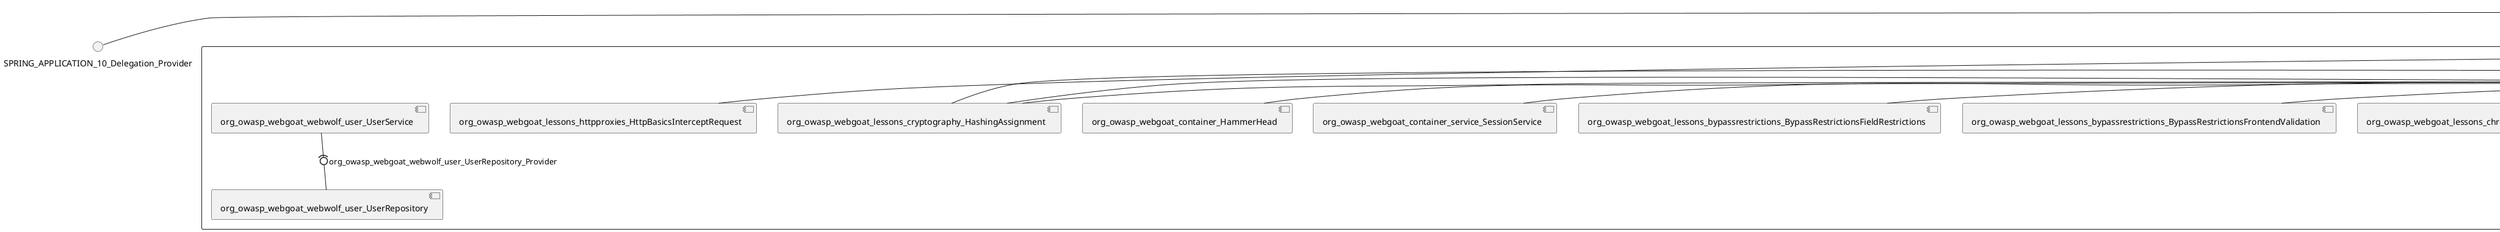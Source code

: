 @startuml
skinparam fixCircleLabelOverlapping true
skinparam componentStyle uml2
() SPRING_APPLICATION_10_Delegation_Provider
() SPRING_APPLICATION_11_Delegation_Provider
() SPRING_APPLICATION_2_Delegation_Provider
() SPRING_APPLICATION_3_Delegation_Provider
() SPRING_APPLICATION_4_Delegation_Provider
() SPRING_APPLICATION_5_Delegation_Provider
() SPRING_APPLICATION_6_Delegation_Provider
() SPRING_APPLICATION_7_Delegation_Provider
() SPRING_APPLICATION_8_Delegation_Provider
() SPRING_APPLICATION_9_Delegation_Provider
() SPRING_APPLICATION_BypassRestrictions_FieldRestrictions_POST_Delegation_Provider
() SPRING_APPLICATION_BypassRestrictions_frontendValidation_POST_Delegation_Provider
() SPRING_APPLICATION_ChromeDevTools_dummy_POST_Delegation_Provider
() SPRING_APPLICATION_ChromeDevTools_network_POST_Delegation_Provider
() SPRING_APPLICATION_CrossSiteScriptingStored_stored_xss_POST_Delegation_Provider
() SPRING_APPLICATION_CrossSiteScriptingStored_stored_xss_follow_up_POST_Delegation_Provider
() SPRING_APPLICATION_CrossSiteScripting_attack1_POST_Delegation_Provider
() SPRING_APPLICATION_CrossSiteScripting_attack3_POST_Delegation_Provider
() SPRING_APPLICATION_CrossSiteScripting_attack4_POST_Delegation_Provider
() SPRING_APPLICATION_CrossSiteScripting_attack5a_GET_Delegation_Provider
() SPRING_APPLICATION_CrossSiteScripting_attack6a_POST_Delegation_Provider
() SPRING_APPLICATION_CrossSiteScripting_dom_follow_up_POST_Delegation_Provider
() SPRING_APPLICATION_CrossSiteScripting_phone_home_xss_POST_Delegation_Provider
() SPRING_APPLICATION_CrossSiteScripting_quiz_GET_POST_Delegation_Provider
() SPRING_APPLICATION_Delegation_Provider
() SPRING_APPLICATION_GET_10_Delegation_Provider
() SPRING_APPLICATION_GET_11_Delegation_Provider
() SPRING_APPLICATION_GET_12_Delegation_Provider
() SPRING_APPLICATION_GET_13_Delegation_Provider
() SPRING_APPLICATION_GET_14_Delegation_Provider
() SPRING_APPLICATION_GET_2_Delegation_Provider
() SPRING_APPLICATION_GET_3_Delegation_Provider
() SPRING_APPLICATION_GET_4_Delegation_Provider
() SPRING_APPLICATION_GET_5_Delegation_Provider
() SPRING_APPLICATION_GET_6_Delegation_Provider
() SPRING_APPLICATION_GET_7_Delegation_Provider
() SPRING_APPLICATION_GET_8_Delegation_Provider
() SPRING_APPLICATION_GET_9_Delegation_Provider
() SPRING_APPLICATION_GET_Delegation_Provider
() SPRING_APPLICATION_HtmlTampering_task_POST_Delegation_Provider
() SPRING_APPLICATION_HttpBasics_attack1_POST_Delegation_Provider
() SPRING_APPLICATION_HttpBasics_attack2_POST_Delegation_Provider
() SPRING_APPLICATION_IDOR_diff_attributes_POST_Delegation_Provider
() SPRING_APPLICATION_IDOR_login_POST_Delegation_Provider
() SPRING_APPLICATION_IDOR_profile_alt_path_POST_Delegation_Provider
() SPRING_APPLICATION_InsecureDeserialization_task_POST_Delegation_Provider
() SPRING_APPLICATION_InsecureLogin_Delegation_Provider
() SPRING_APPLICATION_JWT_decode_POST_Delegation_Provider
() SPRING_APPLICATION_JWT_jku_Delegation_Provider
() SPRING_APPLICATION_JWT_kid_Delegation_Provider
() SPRING_APPLICATION_JWT_quiz_GET_POST_Delegation_Provider
() SPRING_APPLICATION_JWT_refresh_Delegation_Provider
() SPRING_APPLICATION_JWT_secret_POST_Delegation_Provider
() SPRING_APPLICATION_JWT_votings_Delegation_Provider
() SPRING_APPLICATION_LogSpoofing_log_bleeding_POST_Delegation_Provider
() SPRING_APPLICATION_LogSpoofing_log_spoofing_POST_Delegation_Provider
() SPRING_APPLICATION_POST_10_Delegation_Provider
() SPRING_APPLICATION_POST_11_Delegation_Provider
() SPRING_APPLICATION_POST_12_Delegation_Provider
() SPRING_APPLICATION_POST_13_Delegation_Provider
() SPRING_APPLICATION_POST_14_Delegation_Provider
() SPRING_APPLICATION_POST_15_Delegation_Provider
() SPRING_APPLICATION_POST_16_Delegation_Provider
() SPRING_APPLICATION_POST_17_Delegation_Provider
() SPRING_APPLICATION_POST_18_Delegation_Provider
() SPRING_APPLICATION_POST_2_Delegation_Provider
() SPRING_APPLICATION_POST_3_Delegation_Provider
() SPRING_APPLICATION_POST_4_Delegation_Provider
() SPRING_APPLICATION_POST_5_Delegation_Provider
() SPRING_APPLICATION_POST_6_Delegation_Provider
() SPRING_APPLICATION_POST_7_Delegation_Provider
() SPRING_APPLICATION_POST_8_Delegation_Provider
() SPRING_APPLICATION_POST_9_Delegation_Provider
() SPRING_APPLICATION_POST_Delegation_Provider
() SPRING_APPLICATION_PUT_Delegation_Provider
() SPRING_APPLICATION_PasswordReset_ForgotPassword_create_password_reset_link_POST_Delegation_Provider
() SPRING_APPLICATION_PasswordReset_SecurityQuestions_POST_Delegation_Provider
() SPRING_APPLICATION_PasswordReset_reset_Delegation_Provider
() SPRING_APPLICATION_PasswordReset_simple_mail_reset_POST_Delegation_Provider
() SPRING_APPLICATION_PathTraversal_profile_picture_GET_Delegation_Provider
() SPRING_APPLICATION_PathTraversal_profile_picture_fix_GET_Delegation_Provider
() SPRING_APPLICATION_PathTraversal_profile_upload_POST_Delegation_Provider
() SPRING_APPLICATION_PathTraversal_profile_upload_fix_POST_Delegation_Provider
() SPRING_APPLICATION_PathTraversal_profile_upload_remove_user_input_POST_Delegation_Provider
() SPRING_APPLICATION_PathTraversal_random_POST_Delegation_Provider
() SPRING_APPLICATION_PathTraversal_random_picture_GET_Delegation_Provider
() SPRING_APPLICATION_PathTraversal_zip_slip_Delegation_Provider
() SPRING_APPLICATION_SSRF_task1_POST_Delegation_Provider
() SPRING_APPLICATION_SSRF_task2_POST_Delegation_Provider
() SPRING_APPLICATION_SecurePasswords_assignment_POST_Delegation_Provider
() SPRING_APPLICATION_SqlInjectionAdvanced_attack6a_POST_Delegation_Provider
() SPRING_APPLICATION_SqlInjectionAdvanced_attack6b_POST_Delegation_Provider
() SPRING_APPLICATION_SqlInjectionAdvanced_challenge_Login_POST_Delegation_Provider
() SPRING_APPLICATION_SqlInjectionAdvanced_challenge_PUT_Delegation_Provider
() SPRING_APPLICATION_SqlInjectionAdvanced_quiz_GET_POST_Delegation_Provider
() SPRING_APPLICATION_SqlInjectionMitigations_attack10a_POST_Delegation_Provider
() SPRING_APPLICATION_SqlInjectionMitigations_attack10b_POST_Delegation_Provider
() SPRING_APPLICATION_SqlInjectionMitigations_attack12a_POST_Delegation_Provider
() SPRING_APPLICATION_SqlInjectionMitigations_servers_GET_Delegation_Provider
() SPRING_APPLICATION_SqlInjection_assignment5a_POST_Delegation_Provider
() SPRING_APPLICATION_SqlInjection_assignment5b_POST_Delegation_Provider
() SPRING_APPLICATION_SqlInjection_attack10_POST_Delegation_Provider
() SPRING_APPLICATION_SqlInjection_attack2_POST_Delegation_Provider
() SPRING_APPLICATION_SqlInjection_attack3_POST_Delegation_Provider
() SPRING_APPLICATION_SqlInjection_attack4_POST_Delegation_Provider
() SPRING_APPLICATION_SqlInjection_attack5_POST_Delegation_Provider
() SPRING_APPLICATION_SqlInjection_attack8_POST_Delegation_Provider
() SPRING_APPLICATION_SqlInjection_attack9_POST_Delegation_Provider
() SPRING_APPLICATION_SqlOnlyInputValidationOnKeywords_attack_POST_Delegation_Provider
() SPRING_APPLICATION_SqlOnlyInputValidation_attack_POST_Delegation_Provider
() SPRING_APPLICATION_VulnerableComponents_attack1_POST_Delegation_Provider
() SPRING_APPLICATION_WebWolf_GET_Delegation_Provider
() SPRING_APPLICATION_WebWolf_landing_Delegation_Provider
() SPRING_APPLICATION_WebWolf_mail_Delegation_Provider
() SPRING_APPLICATION_challenge_1_POST_Delegation_Provider
() SPRING_APPLICATION_challenge_5_POST_Delegation_Provider
() SPRING_APPLICATION_challenge_7_Delegation_Provider
() SPRING_APPLICATION_challenge_8_Delegation_Provider
() SPRING_APPLICATION_challenge_logo_Delegation_Provider
() SPRING_APPLICATION_cia_quiz_GET_POST_Delegation_Provider
() SPRING_APPLICATION_clientSideFiltering_attack1_POST_Delegation_Provider
() SPRING_APPLICATION_clientSideFiltering_challenge_store_coupons_GET_Delegation_Provider
() SPRING_APPLICATION_clientSideFiltering_getItForFree_POST_Delegation_Provider
() SPRING_APPLICATION_clientSideFiltering_salaries_GET_Delegation_Provider
() SPRING_APPLICATION_crypto_encoding_basic_auth_POST_Delegation_Provider
() SPRING_APPLICATION_crypto_encoding_xor_POST_Delegation_Provider
() SPRING_APPLICATION_crypto_hashing_POST_Delegation_Provider
() SPRING_APPLICATION_crypto_secure_defaults_POST_Delegation_Provider
() SPRING_APPLICATION_crypto_signing_verify_POST_Delegation_Provider
() SPRING_APPLICATION_csrf_feedback_message_POST_Delegation_Provider
() SPRING_APPLICATION_csrf_review_POST_Delegation_Provider
() SPRING_APPLICATION_files_GET_Delegation_Provider
() SPRING_APPLICATION_fileupload_POST_Delegation_Provider
() SPRING_APPLICATION_jwt_Delegation_Provider
() SPRING_APPLICATION_landing_Delegation_Provider
() SPRING_APPLICATION_lesson_template_Delegation_Provider
() SPRING_APPLICATION_login_oauth_mvc_GET_Delegation_Provider
() SPRING_APPLICATION_mail_DELETE_GET_POST_Delegation_Provider
() SPRING_APPLICATION_register_mvc_POST_Delegation_Provider
() SPRING_APPLICATION_registration_GET_Delegation_Provider
() SPRING_APPLICATION_requests_GET_Delegation_Provider
() SPRING_APPLICATION_scoreboard_data_GET_Delegation_Provider
() SPRING_APPLICATION_server_directory_GET_Delegation_Provider
() SPRING_APPLICATION_service_debug_labels_mvc_Delegation_Provider
() SPRING_APPLICATION_service_lessonoverview_mvc_GET_Delegation_Provider
() SPRING_APPLICATION_xxe_comments_GET_Delegation_Provider
rectangle System {
[org_owasp_webgoat_container_HammerHead] [[webgoat-webgoat.repository#_N5zRct3oEe-A8L7ofHrXCA]]
[org_owasp_webgoat_container_WebWolfRedirect] [[webgoat-webgoat.repository#_N5zRct3oEe-A8L7ofHrXCA]]
[org_owasp_webgoat_container_controller_StartLesson] [[webgoat-webgoat.repository#_N5zRct3oEe-A8L7ofHrXCA]]
[org_owasp_webgoat_container_controller_Welcome] [[webgoat-webgoat.repository#_N5zRct3oEe-A8L7ofHrXCA]]
[org_owasp_webgoat_container_i18n_PluginMessages_Provider] [[webgoat-webgoat.repository#_N5zRct3oEe-A8L7ofHrXCA]]
[org_owasp_webgoat_container_report_ReportCardController] [[webgoat-webgoat.repository#_N5zRct3oEe-A8L7ofHrXCA]]
[org_owasp_webgoat_container_service_EnvironmentService] [[webgoat-webgoat.repository#_N5zRct3oEe-A8L7ofHrXCA]]
[org_owasp_webgoat_container_service_HintService] [[webgoat-webgoat.repository#_N5zRct3oEe-A8L7ofHrXCA]]
[org_owasp_webgoat_container_service_LabelDebugService] [[webgoat-webgoat.repository#_N5zRct3oEe-A8L7ofHrXCA]]
[org_owasp_webgoat_container_service_LabelService] [[webgoat-webgoat.repository#_N5zRct3oEe-A8L7ofHrXCA]]
[org_owasp_webgoat_container_service_LessonInfoService] [[webgoat-webgoat.repository#_N5zRct3oEe-A8L7ofHrXCA]]
[org_owasp_webgoat_container_service_LessonMenuService] [[webgoat-webgoat.repository#_N5zRct3oEe-A8L7ofHrXCA]]
[org_owasp_webgoat_container_service_LessonProgressService] [[webgoat-webgoat.repository#_N5zRct3oEe-A8L7ofHrXCA]]
[org_owasp_webgoat_container_service_RestartLessonService] [[webgoat-webgoat.repository#_N5zRct3oEe-A8L7ofHrXCA]]
[org_owasp_webgoat_container_service_SessionService] [[webgoat-webgoat.repository#_N5zRct3oEe-A8L7ofHrXCA]]
[org_owasp_webgoat_container_session_LessonSession_Provider] [[webgoat-webgoat.repository#_N5zRct3oEe-A8L7ofHrXCA]]
[org_owasp_webgoat_container_users_RegistrationController] [[webgoat-webgoat.repository#_N5zRct3oEe-A8L7ofHrXCA]]
[org_owasp_webgoat_container_users_Scoreboard] [[webgoat-webgoat.repository#_N5zRct3oEe-A8L7ofHrXCA]]
[org_owasp_webgoat_container_users_UserProgressRepository] [[webgoat-webgoat.repository#_N5zRct3oEe-A8L7ofHrXCA]]
[org_owasp_webgoat_container_users_UserRepository] [[webgoat-webgoat.repository#_N5zRct3oEe-A8L7ofHrXCA]]
[org_owasp_webgoat_container_users_UserService] [[webgoat-webgoat.repository#_N5zRct3oEe-A8L7ofHrXCA]]
[org_owasp_webgoat_lessons_authbypass_VerifyAccount] [[webgoat-webgoat.repository#_N5zRct3oEe-A8L7ofHrXCA]]
[org_owasp_webgoat_lessons_bypassrestrictions_BypassRestrictionsFieldRestrictions] [[webgoat-webgoat.repository#_N5zRct3oEe-A8L7ofHrXCA]]
[org_owasp_webgoat_lessons_bypassrestrictions_BypassRestrictionsFrontendValidation] [[webgoat-webgoat.repository#_N5zRct3oEe-A8L7ofHrXCA]]
[org_owasp_webgoat_lessons_challenges_FlagController] [[webgoat-webgoat.repository#_N5zRct3oEe-A8L7ofHrXCA]]
[org_owasp_webgoat_lessons_challenges_challenge1_Assignment1] [[webgoat-webgoat.repository#_N5zRct3oEe-A8L7ofHrXCA]]
[org_owasp_webgoat_lessons_challenges_challenge1_ImageServlet] [[webgoat-webgoat.repository#_N5zRct3oEe-A8L7ofHrXCA]]
[org_owasp_webgoat_lessons_challenges_challenge5_Assignment5] [[webgoat-webgoat.repository#_N5zRct3oEe-A8L7ofHrXCA]]
[org_owasp_webgoat_lessons_challenges_challenge7_Assignment7] [[webgoat-webgoat.repository#_N5zRct3oEe-A8L7ofHrXCA]]
[org_owasp_webgoat_lessons_challenges_challenge8_Assignment8] [[webgoat-webgoat.repository#_N5zRct3oEe-A8L7ofHrXCA]]
[org_owasp_webgoat_lessons_chromedevtools_NetworkDummy] [[webgoat-webgoat.repository#_N5zRct3oEe-A8L7ofHrXCA]]
[org_owasp_webgoat_lessons_chromedevtools_NetworkLesson] [[webgoat-webgoat.repository#_N5zRct3oEe-A8L7ofHrXCA]]
[org_owasp_webgoat_lessons_cia_CIAQuiz] [[webgoat-webgoat.repository#_N5zRct3oEe-A8L7ofHrXCA]]
[org_owasp_webgoat_lessons_clientsidefiltering_ClientSideFilteringAssignment] [[webgoat-webgoat.repository#_N5zRct3oEe-A8L7ofHrXCA]]
[org_owasp_webgoat_lessons_clientsidefiltering_ClientSideFilteringFreeAssignment] [[webgoat-webgoat.repository#_N5zRct3oEe-A8L7ofHrXCA]]
[org_owasp_webgoat_lessons_clientsidefiltering_Salaries] [[webgoat-webgoat.repository#_N5zRct3oEe-A8L7ofHrXCA]]
[org_owasp_webgoat_lessons_clientsidefiltering_ShopEndpoint] [[webgoat-webgoat.repository#_N5zRct3oEe-A8L7ofHrXCA]]
[org_owasp_webgoat_lessons_cryptography_EncodingAssignment] [[webgoat-webgoat.repository#_N5zRct3oEe-A8L7ofHrXCA]]
[org_owasp_webgoat_lessons_cryptography_HashingAssignment] [[webgoat-webgoat.repository#_N5zRct3oEe-A8L7ofHrXCA]]
[org_owasp_webgoat_lessons_cryptography_SecureDefaultsAssignment] [[webgoat-webgoat.repository#_N5zRct3oEe-A8L7ofHrXCA]]
[org_owasp_webgoat_lessons_cryptography_SigningAssignment] [[webgoat-webgoat.repository#_N5zRct3oEe-A8L7ofHrXCA]]
[org_owasp_webgoat_lessons_cryptography_XOREncodingAssignment] [[webgoat-webgoat.repository#_N5zRct3oEe-A8L7ofHrXCA]]
[org_owasp_webgoat_lessons_csrf_CSRFConfirmFlag1] [[webgoat-webgoat.repository#_N5zRct3oEe-A8L7ofHrXCA]]
[org_owasp_webgoat_lessons_csrf_CSRFFeedback] [[webgoat-webgoat.repository#_N5zRct3oEe-A8L7ofHrXCA]]
[org_owasp_webgoat_lessons_csrf_CSRFGetFlag] [[webgoat-webgoat.repository#_N5zRct3oEe-A8L7ofHrXCA]]
[org_owasp_webgoat_lessons_csrf_CSRFLogin] [[webgoat-webgoat.repository#_N5zRct3oEe-A8L7ofHrXCA]]
[org_owasp_webgoat_lessons_csrf_ForgedReviews] [[webgoat-webgoat.repository#_N5zRct3oEe-A8L7ofHrXCA]]
[org_owasp_webgoat_lessons_deserialization_InsecureDeserializationTask] [[webgoat-webgoat.repository#_N5zRct3oEe-A8L7ofHrXCA]]
[org_owasp_webgoat_lessons_hijacksession_HijackSessionAssignment] [[webgoat-webgoat.repository#_N5zRct3oEe-A8L7ofHrXCA]]
[org_owasp_webgoat_lessons_htmltampering_HtmlTamperingTask] [[webgoat-webgoat.repository#_N5zRct3oEe-A8L7ofHrXCA]]
[org_owasp_webgoat_lessons_httpbasics_HttpBasicsLesson] [[webgoat-webgoat.repository#_N5zRct3oEe-A8L7ofHrXCA]]
[org_owasp_webgoat_lessons_httpbasics_HttpBasicsQuiz] [[webgoat-webgoat.repository#_N5zRct3oEe-A8L7ofHrXCA]]
[org_owasp_webgoat_lessons_httpproxies_HttpBasicsInterceptRequest] [[webgoat-webgoat.repository#_N5zRct3oEe-A8L7ofHrXCA]]
[org_owasp_webgoat_lessons_idor_IDORDiffAttributes] [[webgoat-webgoat.repository#_N5zRct3oEe-A8L7ofHrXCA]]
[org_owasp_webgoat_lessons_idor_IDOREditOtherProfile] [[webgoat-webgoat.repository#_N5zRct3oEe-A8L7ofHrXCA]]
[org_owasp_webgoat_lessons_idor_IDORLogin] [[webgoat-webgoat.repository#_N5zRct3oEe-A8L7ofHrXCA]]
[org_owasp_webgoat_lessons_idor_IDORViewOtherProfile] [[webgoat-webgoat.repository#_N5zRct3oEe-A8L7ofHrXCA]]
[org_owasp_webgoat_lessons_idor_IDORViewOwnProfile] [[webgoat-webgoat.repository#_N5zRct3oEe-A8L7ofHrXCA]]
[org_owasp_webgoat_lessons_idor_IDORViewOwnProfileAltUrl] [[webgoat-webgoat.repository#_N5zRct3oEe-A8L7ofHrXCA]]
[org_owasp_webgoat_lessons_insecurelogin_InsecureLoginTask] [[webgoat-webgoat.repository#_N5zRct3oEe-A8L7ofHrXCA]]
[org_owasp_webgoat_lessons_jwt_JWTDecodeEndpoint] [[webgoat-webgoat.repository#_N5zRct3oEe-A8L7ofHrXCA]]
[org_owasp_webgoat_lessons_jwt_JWTQuiz] [[webgoat-webgoat.repository#_N5zRct3oEe-A8L7ofHrXCA]]
[org_owasp_webgoat_lessons_jwt_JWTRefreshEndpoint] [[webgoat-webgoat.repository#_N5zRct3oEe-A8L7ofHrXCA]]
[org_owasp_webgoat_lessons_jwt_JWTSecretKeyEndpoint] [[webgoat-webgoat.repository#_N5zRct3oEe-A8L7ofHrXCA]]
[org_owasp_webgoat_lessons_jwt_JWTVotesEndpoint] [[webgoat-webgoat.repository#_N5zRct3oEe-A8L7ofHrXCA]]
[org_owasp_webgoat_lessons_jwt_claimmisuse_JWTHeaderJKUEndpoint] [[webgoat-webgoat.repository#_N5zRct3oEe-A8L7ofHrXCA]]
[org_owasp_webgoat_lessons_jwt_claimmisuse_JWTHeaderKIDEndpoint] [[webgoat-webgoat.repository#_N5zRct3oEe-A8L7ofHrXCA]]
[org_owasp_webgoat_lessons_lessontemplate_SampleAttack] [[webgoat-webgoat.repository#_N5zRct3oEe-A8L7ofHrXCA]]
[org_owasp_webgoat_lessons_logging_LogBleedingTask] [[webgoat-webgoat.repository#_N5zRct3oEe-A8L7ofHrXCA]]
[org_owasp_webgoat_lessons_logging_LogSpoofingTask] [[webgoat-webgoat.repository#_N5zRct3oEe-A8L7ofHrXCA]]
[org_owasp_webgoat_lessons_missingac_MissingFunctionACHiddenMenus] [[webgoat-webgoat.repository#_N5zRct3oEe-A8L7ofHrXCA]]
[org_owasp_webgoat_lessons_missingac_MissingFunctionACUsers] [[webgoat-webgoat.repository#_N5zRct3oEe-A8L7ofHrXCA]]
[org_owasp_webgoat_lessons_missingac_MissingFunctionACYourHash] [[webgoat-webgoat.repository#_N5zRct3oEe-A8L7ofHrXCA]]
[org_owasp_webgoat_lessons_missingac_MissingFunctionACYourHashAdmin] [[webgoat-webgoat.repository#_N5zRct3oEe-A8L7ofHrXCA]]
[org_owasp_webgoat_lessons_passwordreset_QuestionsAssignment] [[webgoat-webgoat.repository#_N5zRct3oEe-A8L7ofHrXCA]]
[org_owasp_webgoat_lessons_passwordreset_ResetLinkAssignment] [[webgoat-webgoat.repository#_N5zRct3oEe-A8L7ofHrXCA]]
[org_owasp_webgoat_lessons_passwordreset_ResetLinkAssignmentForgotPassword] [[webgoat-webgoat.repository#_N5zRct3oEe-A8L7ofHrXCA]]
[org_owasp_webgoat_lessons_passwordreset_SecurityQuestionAssignment] [[webgoat-webgoat.repository#_N5zRct3oEe-A8L7ofHrXCA]]
[org_owasp_webgoat_lessons_passwordreset_SimpleMailAssignment] [[webgoat-webgoat.repository#_N5zRct3oEe-A8L7ofHrXCA]]
[org_owasp_webgoat_lessons_pathtraversal_ProfileUpload] [[webgoat-webgoat.repository#_N5zRct3oEe-A8L7ofHrXCA]]
[org_owasp_webgoat_lessons_pathtraversal_ProfileUploadFix] [[webgoat-webgoat.repository#_N5zRct3oEe-A8L7ofHrXCA]]
[org_owasp_webgoat_lessons_pathtraversal_ProfileUploadRemoveUserInput] [[webgoat-webgoat.repository#_N5zRct3oEe-A8L7ofHrXCA]]
[org_owasp_webgoat_lessons_pathtraversal_ProfileUploadRetrieval] [[webgoat-webgoat.repository#_N5zRct3oEe-A8L7ofHrXCA]]
[org_owasp_webgoat_lessons_pathtraversal_ProfileZipSlip] [[webgoat-webgoat.repository#_N5zRct3oEe-A8L7ofHrXCA]]
[org_owasp_webgoat_lessons_securepasswords_SecurePasswordsAssignment] [[webgoat-webgoat.repository#_N5zRct3oEe-A8L7ofHrXCA]]
[org_owasp_webgoat_lessons_spoofcookie_SpoofCookieAssignment] [[webgoat-webgoat.repository#_N5zRct3oEe-A8L7ofHrXCA]]
[org_owasp_webgoat_lessons_sqlinjection_advanced_SqlInjectionChallenge] [[webgoat-webgoat.repository#_N5zRct3oEe-A8L7ofHrXCA]]
[org_owasp_webgoat_lessons_sqlinjection_advanced_SqlInjectionChallengeLogin] [[webgoat-webgoat.repository#_N5zRct3oEe-A8L7ofHrXCA]]
[org_owasp_webgoat_lessons_sqlinjection_advanced_SqlInjectionLesson6a] [[webgoat-webgoat.repository#_N5zRct3oEe-A8L7ofHrXCA]]
[org_owasp_webgoat_lessons_sqlinjection_advanced_SqlInjectionLesson6b] [[webgoat-webgoat.repository#_N5zRct3oEe-A8L7ofHrXCA]]
[org_owasp_webgoat_lessons_sqlinjection_advanced_SqlInjectionQuiz] [[webgoat-webgoat.repository#_N5zRct3oEe-A8L7ofHrXCA]]
[org_owasp_webgoat_lessons_sqlinjection_introduction_SqlInjectionLesson10] [[webgoat-webgoat.repository#_N5zRct3oEe-A8L7ofHrXCA]]
[org_owasp_webgoat_lessons_sqlinjection_introduction_SqlInjectionLesson2] [[webgoat-webgoat.repository#_N5zRct3oEe-A8L7ofHrXCA]]
[org_owasp_webgoat_lessons_sqlinjection_introduction_SqlInjectionLesson3] [[webgoat-webgoat.repository#_N5zRct3oEe-A8L7ofHrXCA]]
[org_owasp_webgoat_lessons_sqlinjection_introduction_SqlInjectionLesson4] [[webgoat-webgoat.repository#_N5zRct3oEe-A8L7ofHrXCA]]
[org_owasp_webgoat_lessons_sqlinjection_introduction_SqlInjectionLesson5] [[webgoat-webgoat.repository#_N5zRct3oEe-A8L7ofHrXCA]]
[org_owasp_webgoat_lessons_sqlinjection_introduction_SqlInjectionLesson5a] [[webgoat-webgoat.repository#_N5zRct3oEe-A8L7ofHrXCA]]
[org_owasp_webgoat_lessons_sqlinjection_introduction_SqlInjectionLesson5b] [[webgoat-webgoat.repository#_N5zRct3oEe-A8L7ofHrXCA]]
[org_owasp_webgoat_lessons_sqlinjection_introduction_SqlInjectionLesson8] [[webgoat-webgoat.repository#_N5zRct3oEe-A8L7ofHrXCA]]
[org_owasp_webgoat_lessons_sqlinjection_introduction_SqlInjectionLesson9] [[webgoat-webgoat.repository#_N5zRct3oEe-A8L7ofHrXCA]]
[org_owasp_webgoat_lessons_sqlinjection_mitigation_Servers] [[webgoat-webgoat.repository#_N5zRct3oEe-A8L7ofHrXCA]]
[org_owasp_webgoat_lessons_sqlinjection_mitigation_SqlInjectionLesson10a] [[webgoat-webgoat.repository#_N5zRct3oEe-A8L7ofHrXCA]]
[org_owasp_webgoat_lessons_sqlinjection_mitigation_SqlInjectionLesson10b] [[webgoat-webgoat.repository#_N5zRct3oEe-A8L7ofHrXCA]]
[org_owasp_webgoat_lessons_sqlinjection_mitigation_SqlInjectionLesson13] [[webgoat-webgoat.repository#_N5zRct3oEe-A8L7ofHrXCA]]
[org_owasp_webgoat_lessons_sqlinjection_mitigation_SqlOnlyInputValidation] [[webgoat-webgoat.repository#_N5zRct3oEe-A8L7ofHrXCA]]
[org_owasp_webgoat_lessons_sqlinjection_mitigation_SqlOnlyInputValidationOnKeywords] [[webgoat-webgoat.repository#_N5zRct3oEe-A8L7ofHrXCA]]
[org_owasp_webgoat_lessons_ssrf_SSRFTask1] [[webgoat-webgoat.repository#_N5zRct3oEe-A8L7ofHrXCA]]
[org_owasp_webgoat_lessons_ssrf_SSRFTask2] [[webgoat-webgoat.repository#_N5zRct3oEe-A8L7ofHrXCA]]
[org_owasp_webgoat_lessons_vulnerablecomponents_VulnerableComponentsLesson] [[webgoat-webgoat.repository#_N5zRct3oEe-A8L7ofHrXCA]]
[org_owasp_webgoat_lessons_webwolfintroduction_LandingAssignment] [[webgoat-webgoat.repository#_N5zRct3oEe-A8L7ofHrXCA]]
[org_owasp_webgoat_lessons_webwolfintroduction_MailAssignment] [[webgoat-webgoat.repository#_N5zRct3oEe-A8L7ofHrXCA]]
[org_owasp_webgoat_lessons_xss_CrossSiteScriptingLesson1] [[webgoat-webgoat.repository#_N5zRct3oEe-A8L7ofHrXCA]]
[org_owasp_webgoat_lessons_xss_CrossSiteScriptingLesson5a] [[webgoat-webgoat.repository#_N5zRct3oEe-A8L7ofHrXCA]]
[org_owasp_webgoat_lessons_xss_CrossSiteScriptingLesson6a] [[webgoat-webgoat.repository#_N5zRct3oEe-A8L7ofHrXCA]]
[org_owasp_webgoat_lessons_xss_CrossSiteScriptingQuiz] [[webgoat-webgoat.repository#_N5zRct3oEe-A8L7ofHrXCA]]
[org_owasp_webgoat_lessons_xss_DOMCrossSiteScripting] [[webgoat-webgoat.repository#_N5zRct3oEe-A8L7ofHrXCA]]
[org_owasp_webgoat_lessons_xss_DOMCrossSiteScriptingVerifier] [[webgoat-webgoat.repository#_N5zRct3oEe-A8L7ofHrXCA]]
[org_owasp_webgoat_lessons_xss_mitigation_CrossSiteScriptingLesson3] [[webgoat-webgoat.repository#_N5zRct3oEe-A8L7ofHrXCA]]
[org_owasp_webgoat_lessons_xss_mitigation_CrossSiteScriptingLesson4] [[webgoat-webgoat.repository#_N5zRct3oEe-A8L7ofHrXCA]]
[org_owasp_webgoat_lessons_xss_stored_StoredCrossSiteScriptingVerifier] [[webgoat-webgoat.repository#_N5zRct3oEe-A8L7ofHrXCA]]
[org_owasp_webgoat_lessons_xss_stored_StoredXssComments] [[webgoat-webgoat.repository#_N5zRct3oEe-A8L7ofHrXCA]]
[org_owasp_webgoat_lessons_xxe_BlindSendFileAssignment] [[webgoat-webgoat.repository#_N5zRct3oEe-A8L7ofHrXCA]]
[org_owasp_webgoat_lessons_xxe_CommentsEndpoint] [[webgoat-webgoat.repository#_N5zRct3oEe-A8L7ofHrXCA]]
[org_owasp_webgoat_lessons_xxe_ContentTypeAssignment] [[webgoat-webgoat.repository#_N5zRct3oEe-A8L7ofHrXCA]]
[org_owasp_webgoat_lessons_xxe_SimpleXXE] [[webgoat-webgoat.repository#_N5zRct3oEe-A8L7ofHrXCA]]
[org_owasp_webgoat_webwolf_FileServer] [[webgoat-webgoat.repository#_N5zRct3oEe-A8L7ofHrXCA]]
[org_owasp_webgoat_webwolf_jwt_JWTController] [[webgoat-webgoat.repository#_N5zRct3oEe-A8L7ofHrXCA]]
[org_owasp_webgoat_webwolf_mailbox_MailboxController] [[webgoat-webgoat.repository#_N5zRct3oEe-A8L7ofHrXCA]]
[org_owasp_webgoat_webwolf_mailbox_MailboxRepository] [[webgoat-webgoat.repository#_N5zRct3oEe-A8L7ofHrXCA]]
[org_owasp_webgoat_webwolf_requests_LandingPage] [[webgoat-webgoat.repository#_N5zRct3oEe-A8L7ofHrXCA]]
[org_owasp_webgoat_webwolf_requests_Requests] [[webgoat-webgoat.repository#_N5zRct3oEe-A8L7ofHrXCA]]
[org_owasp_webgoat_webwolf_user_UserRepository] [[webgoat-webgoat.repository#_N5zRct3oEe-A8L7ofHrXCA]]
[org_owasp_webgoat_webwolf_user_UserService] [[webgoat-webgoat.repository#_N5zRct3oEe-A8L7ofHrXCA]]
port SPRING_APPLICATION_10_Provider
SPRING_APPLICATION_10_Delegation_Provider - SPRING_APPLICATION_10_Provider
SPRING_APPLICATION_10_Provider - [org_owasp_webgoat_lessons_jwt_JWTSecretKeyEndpoint]
port SPRING_APPLICATION_11_Provider
SPRING_APPLICATION_11_Delegation_Provider - SPRING_APPLICATION_11_Provider
SPRING_APPLICATION_11_Provider - [org_owasp_webgoat_lessons_xxe_SimpleXXE]
port SPRING_APPLICATION_2_Provider
SPRING_APPLICATION_2_Delegation_Provider - SPRING_APPLICATION_2_Provider
SPRING_APPLICATION_2_Provider - [org_owasp_webgoat_webwolf_FileServer]
port SPRING_APPLICATION_3_Provider
SPRING_APPLICATION_3_Delegation_Provider - SPRING_APPLICATION_3_Provider
SPRING_APPLICATION_3_Provider - [org_owasp_webgoat_lessons_cryptography_HashingAssignment]
port SPRING_APPLICATION_4_Provider
SPRING_APPLICATION_4_Delegation_Provider - SPRING_APPLICATION_4_Provider
SPRING_APPLICATION_4_Provider - [org_owasp_webgoat_lessons_httpproxies_HttpBasicsInterceptRequest]
port SPRING_APPLICATION_5_Provider
SPRING_APPLICATION_5_Delegation_Provider - SPRING_APPLICATION_5_Provider
SPRING_APPLICATION_5_Provider - [org_owasp_webgoat_lessons_cryptography_SigningAssignment]
port SPRING_APPLICATION_6_Provider
SPRING_APPLICATION_6_Delegation_Provider - SPRING_APPLICATION_6_Provider
SPRING_APPLICATION_6_Provider - [org_owasp_webgoat_container_service_LabelDebugService]
port SPRING_APPLICATION_7_Provider
SPRING_APPLICATION_7_Delegation_Provider - SPRING_APPLICATION_7_Provider
SPRING_APPLICATION_7_Provider - [org_owasp_webgoat_lessons_cryptography_HashingAssignment]
port SPRING_APPLICATION_8_Provider
SPRING_APPLICATION_8_Delegation_Provider - SPRING_APPLICATION_8_Provider
SPRING_APPLICATION_8_Provider - [org_owasp_webgoat_container_HammerHead]
port SPRING_APPLICATION_9_Provider
SPRING_APPLICATION_9_Delegation_Provider - SPRING_APPLICATION_9_Provider
SPRING_APPLICATION_9_Provider - [org_owasp_webgoat_container_service_SessionService]
port SPRING_APPLICATION_BypassRestrictions_FieldRestrictions_POST_Provider
SPRING_APPLICATION_BypassRestrictions_FieldRestrictions_POST_Delegation_Provider - SPRING_APPLICATION_BypassRestrictions_FieldRestrictions_POST_Provider
SPRING_APPLICATION_BypassRestrictions_FieldRestrictions_POST_Provider - [org_owasp_webgoat_lessons_bypassrestrictions_BypassRestrictionsFieldRestrictions]
port SPRING_APPLICATION_BypassRestrictions_frontendValidation_POST_Provider
SPRING_APPLICATION_BypassRestrictions_frontendValidation_POST_Delegation_Provider - SPRING_APPLICATION_BypassRestrictions_frontendValidation_POST_Provider
SPRING_APPLICATION_BypassRestrictions_frontendValidation_POST_Provider - [org_owasp_webgoat_lessons_bypassrestrictions_BypassRestrictionsFrontendValidation]
port SPRING_APPLICATION_ChromeDevTools_dummy_POST_Provider
SPRING_APPLICATION_ChromeDevTools_dummy_POST_Delegation_Provider - SPRING_APPLICATION_ChromeDevTools_dummy_POST_Provider
SPRING_APPLICATION_ChromeDevTools_dummy_POST_Provider - [org_owasp_webgoat_lessons_chromedevtools_NetworkDummy]
port SPRING_APPLICATION_ChromeDevTools_network_POST_Provider
SPRING_APPLICATION_ChromeDevTools_network_POST_Delegation_Provider - SPRING_APPLICATION_ChromeDevTools_network_POST_Provider
SPRING_APPLICATION_ChromeDevTools_network_POST_Provider - [org_owasp_webgoat_lessons_chromedevtools_NetworkLesson]
port SPRING_APPLICATION_CrossSiteScriptingStored_stored_xss_POST_Provider
SPRING_APPLICATION_CrossSiteScriptingStored_stored_xss_POST_Delegation_Provider - SPRING_APPLICATION_CrossSiteScriptingStored_stored_xss_POST_Provider
SPRING_APPLICATION_CrossSiteScriptingStored_stored_xss_POST_Provider - [org_owasp_webgoat_lessons_xss_stored_StoredXssComments]
port SPRING_APPLICATION_CrossSiteScriptingStored_stored_xss_follow_up_POST_Provider
SPRING_APPLICATION_CrossSiteScriptingStored_stored_xss_follow_up_POST_Delegation_Provider - SPRING_APPLICATION_CrossSiteScriptingStored_stored_xss_follow_up_POST_Provider
SPRING_APPLICATION_CrossSiteScriptingStored_stored_xss_follow_up_POST_Provider - [org_owasp_webgoat_lessons_xss_stored_StoredCrossSiteScriptingVerifier]
port SPRING_APPLICATION_CrossSiteScripting_attack1_POST_Provider
SPRING_APPLICATION_CrossSiteScripting_attack1_POST_Delegation_Provider - SPRING_APPLICATION_CrossSiteScripting_attack1_POST_Provider
SPRING_APPLICATION_CrossSiteScripting_attack1_POST_Provider - [org_owasp_webgoat_lessons_xss_CrossSiteScriptingLesson1]
port SPRING_APPLICATION_CrossSiteScripting_attack3_POST_Provider
SPRING_APPLICATION_CrossSiteScripting_attack3_POST_Delegation_Provider - SPRING_APPLICATION_CrossSiteScripting_attack3_POST_Provider
SPRING_APPLICATION_CrossSiteScripting_attack3_POST_Provider - [org_owasp_webgoat_lessons_xss_mitigation_CrossSiteScriptingLesson3]
port SPRING_APPLICATION_CrossSiteScripting_attack4_POST_Provider
SPRING_APPLICATION_CrossSiteScripting_attack4_POST_Delegation_Provider - SPRING_APPLICATION_CrossSiteScripting_attack4_POST_Provider
SPRING_APPLICATION_CrossSiteScripting_attack4_POST_Provider - [org_owasp_webgoat_lessons_xss_mitigation_CrossSiteScriptingLesson4]
port SPRING_APPLICATION_CrossSiteScripting_attack5a_GET_Provider
SPRING_APPLICATION_CrossSiteScripting_attack5a_GET_Delegation_Provider - SPRING_APPLICATION_CrossSiteScripting_attack5a_GET_Provider
SPRING_APPLICATION_CrossSiteScripting_attack5a_GET_Provider - [org_owasp_webgoat_lessons_xss_CrossSiteScriptingLesson5a]
port SPRING_APPLICATION_CrossSiteScripting_attack6a_POST_Provider
SPRING_APPLICATION_CrossSiteScripting_attack6a_POST_Delegation_Provider - SPRING_APPLICATION_CrossSiteScripting_attack6a_POST_Provider
SPRING_APPLICATION_CrossSiteScripting_attack6a_POST_Provider - [org_owasp_webgoat_lessons_xss_CrossSiteScriptingLesson6a]
port SPRING_APPLICATION_CrossSiteScripting_dom_follow_up_POST_Provider
SPRING_APPLICATION_CrossSiteScripting_dom_follow_up_POST_Delegation_Provider - SPRING_APPLICATION_CrossSiteScripting_dom_follow_up_POST_Provider
SPRING_APPLICATION_CrossSiteScripting_dom_follow_up_POST_Provider - [org_owasp_webgoat_lessons_xss_DOMCrossSiteScriptingVerifier]
port SPRING_APPLICATION_CrossSiteScripting_phone_home_xss_POST_Provider
SPRING_APPLICATION_CrossSiteScripting_phone_home_xss_POST_Delegation_Provider - SPRING_APPLICATION_CrossSiteScripting_phone_home_xss_POST_Provider
SPRING_APPLICATION_CrossSiteScripting_phone_home_xss_POST_Provider - [org_owasp_webgoat_lessons_xss_DOMCrossSiteScripting]
port SPRING_APPLICATION_CrossSiteScripting_quiz_GET_POST_Provider
SPRING_APPLICATION_CrossSiteScripting_quiz_GET_POST_Delegation_Provider - SPRING_APPLICATION_CrossSiteScripting_quiz_GET_POST_Provider
SPRING_APPLICATION_CrossSiteScripting_quiz_GET_POST_Provider - [org_owasp_webgoat_lessons_xss_CrossSiteScriptingQuiz]
port SPRING_APPLICATION_Provider
SPRING_APPLICATION_Delegation_Provider - SPRING_APPLICATION_Provider
SPRING_APPLICATION_Provider - [org_owasp_webgoat_container_service_LessonMenuService]
port SPRING_APPLICATION_GET_10_Provider
SPRING_APPLICATION_GET_10_Delegation_Provider - SPRING_APPLICATION_GET_10_Provider
SPRING_APPLICATION_GET_10_Provider - [org_owasp_webgoat_container_controller_Welcome]
port SPRING_APPLICATION_GET_11_Provider
SPRING_APPLICATION_GET_11_Delegation_Provider - SPRING_APPLICATION_GET_11_Provider
SPRING_APPLICATION_GET_11_Provider - [org_owasp_webgoat_container_service_HintService]
port SPRING_APPLICATION_GET_12_Provider
SPRING_APPLICATION_GET_12_Delegation_Provider - SPRING_APPLICATION_GET_12_Provider
SPRING_APPLICATION_GET_12_Provider - [org_owasp_webgoat_container_service_LessonInfoService]
port SPRING_APPLICATION_GET_13_Provider
SPRING_APPLICATION_GET_13_Delegation_Provider - SPRING_APPLICATION_GET_13_Provider
SPRING_APPLICATION_GET_13_Provider - [org_owasp_webgoat_container_controller_StartLesson]
port SPRING_APPLICATION_GET_14_Provider
SPRING_APPLICATION_GET_14_Delegation_Provider - SPRING_APPLICATION_GET_14_Provider
SPRING_APPLICATION_GET_14_Provider - [org_owasp_webgoat_lessons_xss_stored_StoredXssComments]
port SPRING_APPLICATION_GET_2_Provider
SPRING_APPLICATION_GET_2_Delegation_Provider - SPRING_APPLICATION_GET_2_Provider
SPRING_APPLICATION_GET_2_Provider - [org_owasp_webgoat_lessons_idor_IDORViewOwnProfile]
port SPRING_APPLICATION_GET_3_Provider
SPRING_APPLICATION_GET_3_Delegation_Provider - SPRING_APPLICATION_GET_3_Provider
SPRING_APPLICATION_GET_3_Provider - [org_owasp_webgoat_lessons_cryptography_EncodingAssignment]
port SPRING_APPLICATION_GET_4_Provider
SPRING_APPLICATION_GET_4_Delegation_Provider - SPRING_APPLICATION_GET_4_Provider
SPRING_APPLICATION_GET_4_Provider - [org_owasp_webgoat_lessons_idor_IDORViewOtherProfile]
port SPRING_APPLICATION_GET_5_Provider
SPRING_APPLICATION_GET_5_Delegation_Provider - SPRING_APPLICATION_GET_5_Provider
SPRING_APPLICATION_GET_5_Provider - [org_owasp_webgoat_container_report_ReportCardController]
port SPRING_APPLICATION_GET_6_Provider
SPRING_APPLICATION_GET_6_Delegation_Provider - SPRING_APPLICATION_GET_6_Provider
SPRING_APPLICATION_GET_6_Provider - [org_owasp_webgoat_container_service_RestartLessonService]
port SPRING_APPLICATION_GET_7_Provider
SPRING_APPLICATION_GET_7_Delegation_Provider - SPRING_APPLICATION_GET_7_Provider
SPRING_APPLICATION_GET_7_Provider - [org_owasp_webgoat_lessons_missingac_MissingFunctionACUsers]
port SPRING_APPLICATION_GET_8_Provider
SPRING_APPLICATION_GET_8_Delegation_Provider - SPRING_APPLICATION_GET_8_Provider
SPRING_APPLICATION_GET_8_Provider - [org_owasp_webgoat_lessons_spoofcookie_SpoofCookieAssignment]
port SPRING_APPLICATION_GET_9_Provider
SPRING_APPLICATION_GET_9_Delegation_Provider - SPRING_APPLICATION_GET_9_Provider
SPRING_APPLICATION_GET_9_Provider - [org_owasp_webgoat_container_service_LabelService]
port SPRING_APPLICATION_GET_Provider
SPRING_APPLICATION_GET_Delegation_Provider - SPRING_APPLICATION_GET_Provider
SPRING_APPLICATION_GET_Provider - [org_owasp_webgoat_lessons_csrf_ForgedReviews]
port SPRING_APPLICATION_HtmlTampering_task_POST_Provider
SPRING_APPLICATION_HtmlTampering_task_POST_Delegation_Provider - SPRING_APPLICATION_HtmlTampering_task_POST_Provider
SPRING_APPLICATION_HtmlTampering_task_POST_Provider - [org_owasp_webgoat_lessons_htmltampering_HtmlTamperingTask]
port SPRING_APPLICATION_HttpBasics_attack1_POST_Provider
SPRING_APPLICATION_HttpBasics_attack1_POST_Delegation_Provider - SPRING_APPLICATION_HttpBasics_attack1_POST_Provider
SPRING_APPLICATION_HttpBasics_attack1_POST_Provider - [org_owasp_webgoat_lessons_httpbasics_HttpBasicsLesson]
port SPRING_APPLICATION_HttpBasics_attack2_POST_Provider
SPRING_APPLICATION_HttpBasics_attack2_POST_Delegation_Provider - SPRING_APPLICATION_HttpBasics_attack2_POST_Provider
SPRING_APPLICATION_HttpBasics_attack2_POST_Provider - [org_owasp_webgoat_lessons_httpbasics_HttpBasicsQuiz]
port SPRING_APPLICATION_IDOR_diff_attributes_POST_Provider
SPRING_APPLICATION_IDOR_diff_attributes_POST_Delegation_Provider - SPRING_APPLICATION_IDOR_diff_attributes_POST_Provider
SPRING_APPLICATION_IDOR_diff_attributes_POST_Provider - [org_owasp_webgoat_lessons_idor_IDORDiffAttributes]
port SPRING_APPLICATION_IDOR_login_POST_Provider
SPRING_APPLICATION_IDOR_login_POST_Delegation_Provider - SPRING_APPLICATION_IDOR_login_POST_Provider
SPRING_APPLICATION_IDOR_login_POST_Provider - [org_owasp_webgoat_lessons_idor_IDORLogin]
port SPRING_APPLICATION_IDOR_profile_alt_path_POST_Provider
SPRING_APPLICATION_IDOR_profile_alt_path_POST_Delegation_Provider - SPRING_APPLICATION_IDOR_profile_alt_path_POST_Provider
SPRING_APPLICATION_IDOR_profile_alt_path_POST_Provider - [org_owasp_webgoat_lessons_idor_IDORViewOwnProfileAltUrl]
port SPRING_APPLICATION_InsecureDeserialization_task_POST_Provider
SPRING_APPLICATION_InsecureDeserialization_task_POST_Delegation_Provider - SPRING_APPLICATION_InsecureDeserialization_task_POST_Provider
SPRING_APPLICATION_InsecureDeserialization_task_POST_Provider - [org_owasp_webgoat_lessons_deserialization_InsecureDeserializationTask]
port SPRING_APPLICATION_InsecureLogin_Provider
SPRING_APPLICATION_InsecureLogin_Delegation_Provider - SPRING_APPLICATION_InsecureLogin_Provider
SPRING_APPLICATION_InsecureLogin_Provider - [org_owasp_webgoat_lessons_insecurelogin_InsecureLoginTask]
port SPRING_APPLICATION_JWT_decode_POST_Provider
SPRING_APPLICATION_JWT_decode_POST_Delegation_Provider - SPRING_APPLICATION_JWT_decode_POST_Provider
SPRING_APPLICATION_JWT_decode_POST_Provider - [org_owasp_webgoat_lessons_jwt_JWTDecodeEndpoint]
port SPRING_APPLICATION_JWT_jku_Provider
SPRING_APPLICATION_JWT_jku_Delegation_Provider - SPRING_APPLICATION_JWT_jku_Provider
SPRING_APPLICATION_JWT_jku_Provider - [org_owasp_webgoat_lessons_jwt_claimmisuse_JWTHeaderJKUEndpoint]
port SPRING_APPLICATION_JWT_kid_Provider
SPRING_APPLICATION_JWT_kid_Delegation_Provider - SPRING_APPLICATION_JWT_kid_Provider
SPRING_APPLICATION_JWT_kid_Provider - [org_owasp_webgoat_lessons_jwt_claimmisuse_JWTHeaderKIDEndpoint]
port SPRING_APPLICATION_JWT_quiz_GET_POST_Provider
SPRING_APPLICATION_JWT_quiz_GET_POST_Delegation_Provider - SPRING_APPLICATION_JWT_quiz_GET_POST_Provider
SPRING_APPLICATION_JWT_quiz_GET_POST_Provider - [org_owasp_webgoat_lessons_jwt_JWTQuiz]
port SPRING_APPLICATION_JWT_refresh_Provider
SPRING_APPLICATION_JWT_refresh_Delegation_Provider - SPRING_APPLICATION_JWT_refresh_Provider
SPRING_APPLICATION_JWT_refresh_Provider - [org_owasp_webgoat_lessons_jwt_JWTRefreshEndpoint]
port SPRING_APPLICATION_JWT_secret_POST_Provider
SPRING_APPLICATION_JWT_secret_POST_Delegation_Provider - SPRING_APPLICATION_JWT_secret_POST_Provider
SPRING_APPLICATION_JWT_secret_POST_Provider - [org_owasp_webgoat_lessons_jwt_JWTSecretKeyEndpoint]
port SPRING_APPLICATION_JWT_votings_Provider
SPRING_APPLICATION_JWT_votings_Delegation_Provider - SPRING_APPLICATION_JWT_votings_Provider
SPRING_APPLICATION_JWT_votings_Provider - [org_owasp_webgoat_lessons_jwt_JWTVotesEndpoint]
port SPRING_APPLICATION_LogSpoofing_log_bleeding_POST_Provider
SPRING_APPLICATION_LogSpoofing_log_bleeding_POST_Delegation_Provider - SPRING_APPLICATION_LogSpoofing_log_bleeding_POST_Provider
SPRING_APPLICATION_LogSpoofing_log_bleeding_POST_Provider - [org_owasp_webgoat_lessons_logging_LogBleedingTask]
port SPRING_APPLICATION_LogSpoofing_log_spoofing_POST_Provider
SPRING_APPLICATION_LogSpoofing_log_spoofing_POST_Delegation_Provider - SPRING_APPLICATION_LogSpoofing_log_spoofing_POST_Provider
SPRING_APPLICATION_LogSpoofing_log_spoofing_POST_Provider - [org_owasp_webgoat_lessons_logging_LogSpoofingTask]
port SPRING_APPLICATION_POST_10_Provider
SPRING_APPLICATION_POST_10_Delegation_Provider - SPRING_APPLICATION_POST_10_Provider
SPRING_APPLICATION_POST_10_Provider - [org_owasp_webgoat_lessons_chromedevtools_NetworkLesson]
port SPRING_APPLICATION_POST_11_Provider
SPRING_APPLICATION_POST_11_Delegation_Provider - SPRING_APPLICATION_POST_11_Provider
SPRING_APPLICATION_POST_11_Provider - [org_owasp_webgoat_lessons_missingac_MissingFunctionACUsers]
port SPRING_APPLICATION_POST_12_Provider
SPRING_APPLICATION_POST_12_Delegation_Provider - SPRING_APPLICATION_POST_12_Provider
SPRING_APPLICATION_POST_12_Provider - [org_owasp_webgoat_lessons_passwordreset_QuestionsAssignment]
port SPRING_APPLICATION_POST_13_Provider
SPRING_APPLICATION_POST_13_Delegation_Provider - SPRING_APPLICATION_POST_13_Provider
SPRING_APPLICATION_POST_13_Provider - [org_owasp_webgoat_lessons_csrf_CSRFGetFlag]
port SPRING_APPLICATION_POST_14_Provider
SPRING_APPLICATION_POST_14_Delegation_Provider - SPRING_APPLICATION_POST_14_Provider
SPRING_APPLICATION_POST_14_Provider - [org_owasp_webgoat_lessons_xxe_BlindSendFileAssignment]
port SPRING_APPLICATION_POST_15_Provider
SPRING_APPLICATION_POST_15_Delegation_Provider - SPRING_APPLICATION_POST_15_Provider
SPRING_APPLICATION_POST_15_Provider - [org_owasp_webgoat_lessons_missingac_MissingFunctionACYourHashAdmin]
port SPRING_APPLICATION_POST_16_Provider
SPRING_APPLICATION_POST_16_Delegation_Provider - SPRING_APPLICATION_POST_16_Provider
SPRING_APPLICATION_POST_16_Provider - [org_owasp_webgoat_lessons_csrf_CSRFFeedback]
port SPRING_APPLICATION_POST_17_Provider
SPRING_APPLICATION_POST_17_Delegation_Provider - SPRING_APPLICATION_POST_17_Provider
SPRING_APPLICATION_POST_17_Provider - [org_owasp_webgoat_lessons_csrf_CSRFConfirmFlag1]
port SPRING_APPLICATION_POST_18_Provider
SPRING_APPLICATION_POST_18_Delegation_Provider - SPRING_APPLICATION_POST_18_Provider
SPRING_APPLICATION_POST_18_Provider - [org_owasp_webgoat_lessons_missingac_MissingFunctionACYourHash]
port SPRING_APPLICATION_POST_2_Provider
SPRING_APPLICATION_POST_2_Delegation_Provider - SPRING_APPLICATION_POST_2_Provider
SPRING_APPLICATION_POST_2_Provider - [org_owasp_webgoat_lessons_xxe_SimpleXXE]
port SPRING_APPLICATION_POST_3_Provider
SPRING_APPLICATION_POST_3_Delegation_Provider - SPRING_APPLICATION_POST_3_Provider
SPRING_APPLICATION_POST_3_Provider - [org_owasp_webgoat_lessons_challenges_FlagController]
port SPRING_APPLICATION_POST_4_Provider
SPRING_APPLICATION_POST_4_Delegation_Provider - SPRING_APPLICATION_POST_4_Provider
SPRING_APPLICATION_POST_4_Provider - [org_owasp_webgoat_lessons_passwordreset_SimpleMailAssignment]
port SPRING_APPLICATION_POST_5_Provider
SPRING_APPLICATION_POST_5_Delegation_Provider - SPRING_APPLICATION_POST_5_Provider
SPRING_APPLICATION_POST_5_Provider - [org_owasp_webgoat_lessons_hijacksession_HijackSessionAssignment]
port SPRING_APPLICATION_POST_6_Provider
SPRING_APPLICATION_POST_6_Delegation_Provider - SPRING_APPLICATION_POST_6_Provider
SPRING_APPLICATION_POST_6_Provider - [org_owasp_webgoat_lessons_authbypass_VerifyAccount]
port SPRING_APPLICATION_POST_7_Provider
SPRING_APPLICATION_POST_7_Delegation_Provider - SPRING_APPLICATION_POST_7_Provider
SPRING_APPLICATION_POST_7_Provider - [org_owasp_webgoat_lessons_spoofcookie_SpoofCookieAssignment]
port SPRING_APPLICATION_POST_8_Provider
SPRING_APPLICATION_POST_8_Delegation_Provider - SPRING_APPLICATION_POST_8_Provider
SPRING_APPLICATION_POST_8_Provider - [org_owasp_webgoat_lessons_csrf_CSRFLogin]
port SPRING_APPLICATION_POST_9_Provider
SPRING_APPLICATION_POST_9_Delegation_Provider - SPRING_APPLICATION_POST_9_Provider
SPRING_APPLICATION_POST_9_Provider - [org_owasp_webgoat_lessons_missingac_MissingFunctionACHiddenMenus]
port SPRING_APPLICATION_POST_Provider
SPRING_APPLICATION_POST_Delegation_Provider - SPRING_APPLICATION_POST_Provider
SPRING_APPLICATION_POST_Provider - [org_owasp_webgoat_lessons_xxe_ContentTypeAssignment]
port SPRING_APPLICATION_PUT_Provider
SPRING_APPLICATION_PUT_Delegation_Provider - SPRING_APPLICATION_PUT_Provider
SPRING_APPLICATION_PUT_Provider - [org_owasp_webgoat_lessons_idor_IDOREditOtherProfile]
port SPRING_APPLICATION_PasswordReset_ForgotPassword_create_password_reset_link_POST_Provider
SPRING_APPLICATION_PasswordReset_ForgotPassword_create_password_reset_link_POST_Delegation_Provider - SPRING_APPLICATION_PasswordReset_ForgotPassword_create_password_reset_link_POST_Provider
SPRING_APPLICATION_PasswordReset_ForgotPassword_create_password_reset_link_POST_Provider - [org_owasp_webgoat_lessons_passwordreset_ResetLinkAssignmentForgotPassword]
port SPRING_APPLICATION_PasswordReset_SecurityQuestions_POST_Provider
SPRING_APPLICATION_PasswordReset_SecurityQuestions_POST_Delegation_Provider - SPRING_APPLICATION_PasswordReset_SecurityQuestions_POST_Provider
SPRING_APPLICATION_PasswordReset_SecurityQuestions_POST_Provider - [org_owasp_webgoat_lessons_passwordreset_SecurityQuestionAssignment]
port SPRING_APPLICATION_PasswordReset_reset_Provider
SPRING_APPLICATION_PasswordReset_reset_Delegation_Provider - SPRING_APPLICATION_PasswordReset_reset_Provider
SPRING_APPLICATION_PasswordReset_reset_Provider - [org_owasp_webgoat_lessons_passwordreset_ResetLinkAssignment]
port SPRING_APPLICATION_PasswordReset_simple_mail_reset_POST_Provider
SPRING_APPLICATION_PasswordReset_simple_mail_reset_POST_Delegation_Provider - SPRING_APPLICATION_PasswordReset_simple_mail_reset_POST_Provider
SPRING_APPLICATION_PasswordReset_simple_mail_reset_POST_Provider - [org_owasp_webgoat_lessons_passwordreset_SimpleMailAssignment]
port SPRING_APPLICATION_PathTraversal_profile_picture_GET_Provider
SPRING_APPLICATION_PathTraversal_profile_picture_GET_Delegation_Provider - SPRING_APPLICATION_PathTraversal_profile_picture_GET_Provider
SPRING_APPLICATION_PathTraversal_profile_picture_GET_Provider - [org_owasp_webgoat_lessons_pathtraversal_ProfileUpload]
port SPRING_APPLICATION_PathTraversal_profile_picture_fix_GET_Provider
SPRING_APPLICATION_PathTraversal_profile_picture_fix_GET_Delegation_Provider - SPRING_APPLICATION_PathTraversal_profile_picture_fix_GET_Provider
SPRING_APPLICATION_PathTraversal_profile_picture_fix_GET_Provider - [org_owasp_webgoat_lessons_pathtraversal_ProfileUploadFix]
port SPRING_APPLICATION_PathTraversal_profile_upload_POST_Provider
SPRING_APPLICATION_PathTraversal_profile_upload_POST_Delegation_Provider - SPRING_APPLICATION_PathTraversal_profile_upload_POST_Provider
SPRING_APPLICATION_PathTraversal_profile_upload_POST_Provider - [org_owasp_webgoat_lessons_pathtraversal_ProfileUpload]
port SPRING_APPLICATION_PathTraversal_profile_upload_fix_POST_Provider
SPRING_APPLICATION_PathTraversal_profile_upload_fix_POST_Delegation_Provider - SPRING_APPLICATION_PathTraversal_profile_upload_fix_POST_Provider
SPRING_APPLICATION_PathTraversal_profile_upload_fix_POST_Provider - [org_owasp_webgoat_lessons_pathtraversal_ProfileUploadFix]
port SPRING_APPLICATION_PathTraversal_profile_upload_remove_user_input_POST_Provider
SPRING_APPLICATION_PathTraversal_profile_upload_remove_user_input_POST_Delegation_Provider - SPRING_APPLICATION_PathTraversal_profile_upload_remove_user_input_POST_Provider
SPRING_APPLICATION_PathTraversal_profile_upload_remove_user_input_POST_Provider - [org_owasp_webgoat_lessons_pathtraversal_ProfileUploadRemoveUserInput]
port SPRING_APPLICATION_PathTraversal_random_POST_Provider
SPRING_APPLICATION_PathTraversal_random_POST_Delegation_Provider - SPRING_APPLICATION_PathTraversal_random_POST_Provider
SPRING_APPLICATION_PathTraversal_random_POST_Provider - [org_owasp_webgoat_lessons_pathtraversal_ProfileUploadRetrieval]
port SPRING_APPLICATION_PathTraversal_random_picture_GET_Provider
SPRING_APPLICATION_PathTraversal_random_picture_GET_Delegation_Provider - SPRING_APPLICATION_PathTraversal_random_picture_GET_Provider
SPRING_APPLICATION_PathTraversal_random_picture_GET_Provider - [org_owasp_webgoat_lessons_pathtraversal_ProfileUploadRetrieval]
port SPRING_APPLICATION_PathTraversal_zip_slip_Provider
SPRING_APPLICATION_PathTraversal_zip_slip_Delegation_Provider - SPRING_APPLICATION_PathTraversal_zip_slip_Provider
SPRING_APPLICATION_PathTraversal_zip_slip_Provider - [org_owasp_webgoat_lessons_pathtraversal_ProfileZipSlip]
port SPRING_APPLICATION_SSRF_task1_POST_Provider
SPRING_APPLICATION_SSRF_task1_POST_Delegation_Provider - SPRING_APPLICATION_SSRF_task1_POST_Provider
SPRING_APPLICATION_SSRF_task1_POST_Provider - [org_owasp_webgoat_lessons_ssrf_SSRFTask1]
port SPRING_APPLICATION_SSRF_task2_POST_Provider
SPRING_APPLICATION_SSRF_task2_POST_Delegation_Provider - SPRING_APPLICATION_SSRF_task2_POST_Provider
SPRING_APPLICATION_SSRF_task2_POST_Provider - [org_owasp_webgoat_lessons_ssrf_SSRFTask2]
port SPRING_APPLICATION_SecurePasswords_assignment_POST_Provider
SPRING_APPLICATION_SecurePasswords_assignment_POST_Delegation_Provider - SPRING_APPLICATION_SecurePasswords_assignment_POST_Provider
SPRING_APPLICATION_SecurePasswords_assignment_POST_Provider - [org_owasp_webgoat_lessons_securepasswords_SecurePasswordsAssignment]
port SPRING_APPLICATION_SqlInjectionAdvanced_attack6a_POST_Provider
SPRING_APPLICATION_SqlInjectionAdvanced_attack6a_POST_Delegation_Provider - SPRING_APPLICATION_SqlInjectionAdvanced_attack6a_POST_Provider
SPRING_APPLICATION_SqlInjectionAdvanced_attack6a_POST_Provider - [org_owasp_webgoat_lessons_sqlinjection_advanced_SqlInjectionLesson6a]
port SPRING_APPLICATION_SqlInjectionAdvanced_attack6b_POST_Provider
SPRING_APPLICATION_SqlInjectionAdvanced_attack6b_POST_Delegation_Provider - SPRING_APPLICATION_SqlInjectionAdvanced_attack6b_POST_Provider
SPRING_APPLICATION_SqlInjectionAdvanced_attack6b_POST_Provider - [org_owasp_webgoat_lessons_sqlinjection_advanced_SqlInjectionLesson6b]
port SPRING_APPLICATION_SqlInjectionAdvanced_challenge_Login_POST_Provider
SPRING_APPLICATION_SqlInjectionAdvanced_challenge_Login_POST_Delegation_Provider - SPRING_APPLICATION_SqlInjectionAdvanced_challenge_Login_POST_Provider
SPRING_APPLICATION_SqlInjectionAdvanced_challenge_Login_POST_Provider - [org_owasp_webgoat_lessons_sqlinjection_advanced_SqlInjectionChallengeLogin]
port SPRING_APPLICATION_SqlInjectionAdvanced_challenge_PUT_Provider
SPRING_APPLICATION_SqlInjectionAdvanced_challenge_PUT_Delegation_Provider - SPRING_APPLICATION_SqlInjectionAdvanced_challenge_PUT_Provider
SPRING_APPLICATION_SqlInjectionAdvanced_challenge_PUT_Provider - [org_owasp_webgoat_lessons_sqlinjection_advanced_SqlInjectionChallenge]
port SPRING_APPLICATION_SqlInjectionAdvanced_quiz_GET_POST_Provider
SPRING_APPLICATION_SqlInjectionAdvanced_quiz_GET_POST_Delegation_Provider - SPRING_APPLICATION_SqlInjectionAdvanced_quiz_GET_POST_Provider
SPRING_APPLICATION_SqlInjectionAdvanced_quiz_GET_POST_Provider - [org_owasp_webgoat_lessons_sqlinjection_advanced_SqlInjectionQuiz]
port SPRING_APPLICATION_SqlInjectionMitigations_attack10a_POST_Provider
SPRING_APPLICATION_SqlInjectionMitigations_attack10a_POST_Delegation_Provider - SPRING_APPLICATION_SqlInjectionMitigations_attack10a_POST_Provider
SPRING_APPLICATION_SqlInjectionMitigations_attack10a_POST_Provider - [org_owasp_webgoat_lessons_sqlinjection_mitigation_SqlInjectionLesson10a]
port SPRING_APPLICATION_SqlInjectionMitigations_attack10b_POST_Provider
SPRING_APPLICATION_SqlInjectionMitigations_attack10b_POST_Delegation_Provider - SPRING_APPLICATION_SqlInjectionMitigations_attack10b_POST_Provider
SPRING_APPLICATION_SqlInjectionMitigations_attack10b_POST_Provider - [org_owasp_webgoat_lessons_sqlinjection_mitigation_SqlInjectionLesson10b]
port SPRING_APPLICATION_SqlInjectionMitigations_attack12a_POST_Provider
SPRING_APPLICATION_SqlInjectionMitigations_attack12a_POST_Delegation_Provider - SPRING_APPLICATION_SqlInjectionMitigations_attack12a_POST_Provider
SPRING_APPLICATION_SqlInjectionMitigations_attack12a_POST_Provider - [org_owasp_webgoat_lessons_sqlinjection_mitigation_SqlInjectionLesson13]
port SPRING_APPLICATION_SqlInjectionMitigations_servers_GET_Provider
SPRING_APPLICATION_SqlInjectionMitigations_servers_GET_Delegation_Provider - SPRING_APPLICATION_SqlInjectionMitigations_servers_GET_Provider
SPRING_APPLICATION_SqlInjectionMitigations_servers_GET_Provider - [org_owasp_webgoat_lessons_sqlinjection_mitigation_Servers]
port SPRING_APPLICATION_SqlInjection_assignment5a_POST_Provider
SPRING_APPLICATION_SqlInjection_assignment5a_POST_Delegation_Provider - SPRING_APPLICATION_SqlInjection_assignment5a_POST_Provider
SPRING_APPLICATION_SqlInjection_assignment5a_POST_Provider - [org_owasp_webgoat_lessons_sqlinjection_introduction_SqlInjectionLesson5a]
port SPRING_APPLICATION_SqlInjection_assignment5b_POST_Provider
SPRING_APPLICATION_SqlInjection_assignment5b_POST_Delegation_Provider - SPRING_APPLICATION_SqlInjection_assignment5b_POST_Provider
SPRING_APPLICATION_SqlInjection_assignment5b_POST_Provider - [org_owasp_webgoat_lessons_sqlinjection_introduction_SqlInjectionLesson5b]
port SPRING_APPLICATION_SqlInjection_attack10_POST_Provider
SPRING_APPLICATION_SqlInjection_attack10_POST_Delegation_Provider - SPRING_APPLICATION_SqlInjection_attack10_POST_Provider
SPRING_APPLICATION_SqlInjection_attack10_POST_Provider - [org_owasp_webgoat_lessons_sqlinjection_introduction_SqlInjectionLesson10]
port SPRING_APPLICATION_SqlInjection_attack2_POST_Provider
SPRING_APPLICATION_SqlInjection_attack2_POST_Delegation_Provider - SPRING_APPLICATION_SqlInjection_attack2_POST_Provider
SPRING_APPLICATION_SqlInjection_attack2_POST_Provider - [org_owasp_webgoat_lessons_sqlinjection_introduction_SqlInjectionLesson2]
port SPRING_APPLICATION_SqlInjection_attack3_POST_Provider
SPRING_APPLICATION_SqlInjection_attack3_POST_Delegation_Provider - SPRING_APPLICATION_SqlInjection_attack3_POST_Provider
SPRING_APPLICATION_SqlInjection_attack3_POST_Provider - [org_owasp_webgoat_lessons_sqlinjection_introduction_SqlInjectionLesson3]
port SPRING_APPLICATION_SqlInjection_attack4_POST_Provider
SPRING_APPLICATION_SqlInjection_attack4_POST_Delegation_Provider - SPRING_APPLICATION_SqlInjection_attack4_POST_Provider
SPRING_APPLICATION_SqlInjection_attack4_POST_Provider - [org_owasp_webgoat_lessons_sqlinjection_introduction_SqlInjectionLesson4]
port SPRING_APPLICATION_SqlInjection_attack5_POST_Provider
SPRING_APPLICATION_SqlInjection_attack5_POST_Delegation_Provider - SPRING_APPLICATION_SqlInjection_attack5_POST_Provider
SPRING_APPLICATION_SqlInjection_attack5_POST_Provider - [org_owasp_webgoat_lessons_sqlinjection_introduction_SqlInjectionLesson5]
port SPRING_APPLICATION_SqlInjection_attack8_POST_Provider
SPRING_APPLICATION_SqlInjection_attack8_POST_Delegation_Provider - SPRING_APPLICATION_SqlInjection_attack8_POST_Provider
SPRING_APPLICATION_SqlInjection_attack8_POST_Provider - [org_owasp_webgoat_lessons_sqlinjection_introduction_SqlInjectionLesson8]
port SPRING_APPLICATION_SqlInjection_attack9_POST_Provider
SPRING_APPLICATION_SqlInjection_attack9_POST_Delegation_Provider - SPRING_APPLICATION_SqlInjection_attack9_POST_Provider
SPRING_APPLICATION_SqlInjection_attack9_POST_Provider - [org_owasp_webgoat_lessons_sqlinjection_introduction_SqlInjectionLesson9]
port SPRING_APPLICATION_SqlOnlyInputValidationOnKeywords_attack_POST_Provider
SPRING_APPLICATION_SqlOnlyInputValidationOnKeywords_attack_POST_Delegation_Provider - SPRING_APPLICATION_SqlOnlyInputValidationOnKeywords_attack_POST_Provider
SPRING_APPLICATION_SqlOnlyInputValidationOnKeywords_attack_POST_Provider - [org_owasp_webgoat_lessons_sqlinjection_mitigation_SqlOnlyInputValidationOnKeywords]
port SPRING_APPLICATION_SqlOnlyInputValidation_attack_POST_Provider
SPRING_APPLICATION_SqlOnlyInputValidation_attack_POST_Delegation_Provider - SPRING_APPLICATION_SqlOnlyInputValidation_attack_POST_Provider
SPRING_APPLICATION_SqlOnlyInputValidation_attack_POST_Provider - [org_owasp_webgoat_lessons_sqlinjection_mitigation_SqlOnlyInputValidation]
port SPRING_APPLICATION_VulnerableComponents_attack1_POST_Provider
SPRING_APPLICATION_VulnerableComponents_attack1_POST_Delegation_Provider - SPRING_APPLICATION_VulnerableComponents_attack1_POST_Provider
SPRING_APPLICATION_VulnerableComponents_attack1_POST_Provider - [org_owasp_webgoat_lessons_vulnerablecomponents_VulnerableComponentsLesson]
port SPRING_APPLICATION_WebWolf_GET_Provider
SPRING_APPLICATION_WebWolf_GET_Delegation_Provider - SPRING_APPLICATION_WebWolf_GET_Provider
SPRING_APPLICATION_WebWolf_GET_Provider - [org_owasp_webgoat_container_WebWolfRedirect]
port SPRING_APPLICATION_WebWolf_landing_Provider
SPRING_APPLICATION_WebWolf_landing_Delegation_Provider - SPRING_APPLICATION_WebWolf_landing_Provider
SPRING_APPLICATION_WebWolf_landing_Provider - [org_owasp_webgoat_lessons_webwolfintroduction_LandingAssignment]
port SPRING_APPLICATION_WebWolf_mail_Provider
SPRING_APPLICATION_WebWolf_mail_Delegation_Provider - SPRING_APPLICATION_WebWolf_mail_Provider
SPRING_APPLICATION_WebWolf_mail_Provider - [org_owasp_webgoat_lessons_webwolfintroduction_MailAssignment]
port SPRING_APPLICATION_challenge_1_POST_Provider
SPRING_APPLICATION_challenge_1_POST_Delegation_Provider - SPRING_APPLICATION_challenge_1_POST_Provider
SPRING_APPLICATION_challenge_1_POST_Provider - [org_owasp_webgoat_lessons_challenges_challenge1_Assignment1]
port SPRING_APPLICATION_challenge_5_POST_Provider
SPRING_APPLICATION_challenge_5_POST_Delegation_Provider - SPRING_APPLICATION_challenge_5_POST_Provider
SPRING_APPLICATION_challenge_5_POST_Provider - [org_owasp_webgoat_lessons_challenges_challenge5_Assignment5]
port SPRING_APPLICATION_challenge_7_Provider
SPRING_APPLICATION_challenge_7_Delegation_Provider - SPRING_APPLICATION_challenge_7_Provider
SPRING_APPLICATION_challenge_7_Provider - [org_owasp_webgoat_lessons_challenges_challenge7_Assignment7]
port SPRING_APPLICATION_challenge_8_Provider
SPRING_APPLICATION_challenge_8_Delegation_Provider - SPRING_APPLICATION_challenge_8_Provider
SPRING_APPLICATION_challenge_8_Provider - [org_owasp_webgoat_lessons_challenges_challenge8_Assignment8]
port SPRING_APPLICATION_challenge_logo_Provider
SPRING_APPLICATION_challenge_logo_Delegation_Provider - SPRING_APPLICATION_challenge_logo_Provider
SPRING_APPLICATION_challenge_logo_Provider - [org_owasp_webgoat_lessons_challenges_challenge1_ImageServlet]
port SPRING_APPLICATION_cia_quiz_GET_POST_Provider
SPRING_APPLICATION_cia_quiz_GET_POST_Delegation_Provider - SPRING_APPLICATION_cia_quiz_GET_POST_Provider
SPRING_APPLICATION_cia_quiz_GET_POST_Provider - [org_owasp_webgoat_lessons_cia_CIAQuiz]
port SPRING_APPLICATION_clientSideFiltering_attack1_POST_Provider
SPRING_APPLICATION_clientSideFiltering_attack1_POST_Delegation_Provider - SPRING_APPLICATION_clientSideFiltering_attack1_POST_Provider
SPRING_APPLICATION_clientSideFiltering_attack1_POST_Provider - [org_owasp_webgoat_lessons_clientsidefiltering_ClientSideFilteringAssignment]
port SPRING_APPLICATION_clientSideFiltering_challenge_store_coupons_GET_Provider
SPRING_APPLICATION_clientSideFiltering_challenge_store_coupons_GET_Delegation_Provider - SPRING_APPLICATION_clientSideFiltering_challenge_store_coupons_GET_Provider
SPRING_APPLICATION_clientSideFiltering_challenge_store_coupons_GET_Provider - [org_owasp_webgoat_lessons_clientsidefiltering_ShopEndpoint]
port SPRING_APPLICATION_clientSideFiltering_getItForFree_POST_Provider
SPRING_APPLICATION_clientSideFiltering_getItForFree_POST_Delegation_Provider - SPRING_APPLICATION_clientSideFiltering_getItForFree_POST_Provider
SPRING_APPLICATION_clientSideFiltering_getItForFree_POST_Provider - [org_owasp_webgoat_lessons_clientsidefiltering_ClientSideFilteringFreeAssignment]
port SPRING_APPLICATION_clientSideFiltering_salaries_GET_Provider
SPRING_APPLICATION_clientSideFiltering_salaries_GET_Delegation_Provider - SPRING_APPLICATION_clientSideFiltering_salaries_GET_Provider
SPRING_APPLICATION_clientSideFiltering_salaries_GET_Provider - [org_owasp_webgoat_lessons_clientsidefiltering_Salaries]
port SPRING_APPLICATION_crypto_encoding_basic_auth_POST_Provider
SPRING_APPLICATION_crypto_encoding_basic_auth_POST_Delegation_Provider - SPRING_APPLICATION_crypto_encoding_basic_auth_POST_Provider
SPRING_APPLICATION_crypto_encoding_basic_auth_POST_Provider - [org_owasp_webgoat_lessons_cryptography_EncodingAssignment]
port SPRING_APPLICATION_crypto_encoding_xor_POST_Provider
SPRING_APPLICATION_crypto_encoding_xor_POST_Delegation_Provider - SPRING_APPLICATION_crypto_encoding_xor_POST_Provider
SPRING_APPLICATION_crypto_encoding_xor_POST_Provider - [org_owasp_webgoat_lessons_cryptography_XOREncodingAssignment]
port SPRING_APPLICATION_crypto_hashing_POST_Provider
SPRING_APPLICATION_crypto_hashing_POST_Delegation_Provider - SPRING_APPLICATION_crypto_hashing_POST_Provider
SPRING_APPLICATION_crypto_hashing_POST_Provider - [org_owasp_webgoat_lessons_cryptography_HashingAssignment]
port SPRING_APPLICATION_crypto_secure_defaults_POST_Provider
SPRING_APPLICATION_crypto_secure_defaults_POST_Delegation_Provider - SPRING_APPLICATION_crypto_secure_defaults_POST_Provider
SPRING_APPLICATION_crypto_secure_defaults_POST_Provider - [org_owasp_webgoat_lessons_cryptography_SecureDefaultsAssignment]
port SPRING_APPLICATION_crypto_signing_verify_POST_Provider
SPRING_APPLICATION_crypto_signing_verify_POST_Delegation_Provider - SPRING_APPLICATION_crypto_signing_verify_POST_Provider
SPRING_APPLICATION_crypto_signing_verify_POST_Provider - [org_owasp_webgoat_lessons_cryptography_SigningAssignment]
port SPRING_APPLICATION_csrf_feedback_message_POST_Provider
SPRING_APPLICATION_csrf_feedback_message_POST_Delegation_Provider - SPRING_APPLICATION_csrf_feedback_message_POST_Provider
SPRING_APPLICATION_csrf_feedback_message_POST_Provider - [org_owasp_webgoat_lessons_csrf_CSRFFeedback]
port SPRING_APPLICATION_csrf_review_POST_Provider
SPRING_APPLICATION_csrf_review_POST_Delegation_Provider - SPRING_APPLICATION_csrf_review_POST_Provider
SPRING_APPLICATION_csrf_review_POST_Provider - [org_owasp_webgoat_lessons_csrf_ForgedReviews]
port SPRING_APPLICATION_files_GET_Provider
SPRING_APPLICATION_files_GET_Delegation_Provider - SPRING_APPLICATION_files_GET_Provider
SPRING_APPLICATION_files_GET_Provider - [org_owasp_webgoat_webwolf_FileServer]
port SPRING_APPLICATION_fileupload_POST_Provider
SPRING_APPLICATION_fileupload_POST_Delegation_Provider - SPRING_APPLICATION_fileupload_POST_Provider
SPRING_APPLICATION_fileupload_POST_Provider - [org_owasp_webgoat_webwolf_FileServer]
port SPRING_APPLICATION_jwt_Provider
SPRING_APPLICATION_jwt_Delegation_Provider - SPRING_APPLICATION_jwt_Provider
SPRING_APPLICATION_jwt_Provider - [org_owasp_webgoat_webwolf_jwt_JWTController]
port SPRING_APPLICATION_landing_Provider
SPRING_APPLICATION_landing_Delegation_Provider - SPRING_APPLICATION_landing_Provider
SPRING_APPLICATION_landing_Provider - [org_owasp_webgoat_webwolf_requests_LandingPage]
port SPRING_APPLICATION_lesson_template_Provider
SPRING_APPLICATION_lesson_template_Delegation_Provider - SPRING_APPLICATION_lesson_template_Provider
SPRING_APPLICATION_lesson_template_Provider - [org_owasp_webgoat_lessons_lessontemplate_SampleAttack]
port SPRING_APPLICATION_login_oauth_mvc_GET_Provider
SPRING_APPLICATION_login_oauth_mvc_GET_Delegation_Provider - SPRING_APPLICATION_login_oauth_mvc_GET_Provider
SPRING_APPLICATION_login_oauth_mvc_GET_Provider - [org_owasp_webgoat_container_users_RegistrationController]
port SPRING_APPLICATION_mail_DELETE_GET_POST_Provider
SPRING_APPLICATION_mail_DELETE_GET_POST_Delegation_Provider - SPRING_APPLICATION_mail_DELETE_GET_POST_Provider
SPRING_APPLICATION_mail_DELETE_GET_POST_Provider - [org_owasp_webgoat_webwolf_mailbox_MailboxController]
port SPRING_APPLICATION_register_mvc_POST_Provider
SPRING_APPLICATION_register_mvc_POST_Delegation_Provider - SPRING_APPLICATION_register_mvc_POST_Provider
SPRING_APPLICATION_register_mvc_POST_Provider - [org_owasp_webgoat_container_users_RegistrationController]
port SPRING_APPLICATION_registration_GET_Provider
SPRING_APPLICATION_registration_GET_Delegation_Provider - SPRING_APPLICATION_registration_GET_Provider
SPRING_APPLICATION_registration_GET_Provider - [org_owasp_webgoat_container_users_RegistrationController]
port SPRING_APPLICATION_requests_GET_Provider
SPRING_APPLICATION_requests_GET_Delegation_Provider - SPRING_APPLICATION_requests_GET_Provider
SPRING_APPLICATION_requests_GET_Provider - [org_owasp_webgoat_webwolf_requests_Requests]
port SPRING_APPLICATION_scoreboard_data_GET_Provider
SPRING_APPLICATION_scoreboard_data_GET_Delegation_Provider - SPRING_APPLICATION_scoreboard_data_GET_Provider
SPRING_APPLICATION_scoreboard_data_GET_Provider - [org_owasp_webgoat_container_users_Scoreboard]
port SPRING_APPLICATION_server_directory_GET_Provider
SPRING_APPLICATION_server_directory_GET_Delegation_Provider - SPRING_APPLICATION_server_directory_GET_Provider
SPRING_APPLICATION_server_directory_GET_Provider - [org_owasp_webgoat_container_service_EnvironmentService]
port SPRING_APPLICATION_service_debug_labels_mvc_Provider
SPRING_APPLICATION_service_debug_labels_mvc_Delegation_Provider - SPRING_APPLICATION_service_debug_labels_mvc_Provider
SPRING_APPLICATION_service_debug_labels_mvc_Provider - [org_owasp_webgoat_container_service_LabelDebugService]
port SPRING_APPLICATION_service_lessonoverview_mvc_GET_Provider
SPRING_APPLICATION_service_lessonoverview_mvc_GET_Delegation_Provider - SPRING_APPLICATION_service_lessonoverview_mvc_GET_Provider
SPRING_APPLICATION_service_lessonoverview_mvc_GET_Provider - [org_owasp_webgoat_container_service_LessonProgressService]
port SPRING_APPLICATION_xxe_comments_GET_Provider
SPRING_APPLICATION_xxe_comments_GET_Delegation_Provider - SPRING_APPLICATION_xxe_comments_GET_Provider
SPRING_APPLICATION_xxe_comments_GET_Provider - [org_owasp_webgoat_lessons_xxe_CommentsEndpoint]
[org_owasp_webgoat_lessons_csrf_CSRFGetFlag] -(0- [org_owasp_webgoat_container_i18n_PluginMessages_Provider] : org_owasp_webgoat_container_i18n_PluginMessages_Provider
[org_owasp_webgoat_lessons_csrf_CSRFGetFlag] -(0- [org_owasp_webgoat_container_session_LessonSession_Provider] : org_owasp_webgoat_container_session_LessonSession_Provider
[org_owasp_webgoat_container_users_Scoreboard] -(0- [org_owasp_webgoat_container_users_UserProgressRepository] : org_owasp_webgoat_container_users_UserProgressRepository_Provider
[org_owasp_webgoat_container_report_ReportCardController] -(0- [org_owasp_webgoat_container_users_UserProgressRepository] : org_owasp_webgoat_container_users_UserProgressRepository_Provider
[org_owasp_webgoat_container_users_UserService] -(0- [org_owasp_webgoat_container_users_UserProgressRepository] : org_owasp_webgoat_container_users_UserProgressRepository_Provider
[org_owasp_webgoat_container_service_LessonProgressService] -(0- [org_owasp_webgoat_container_users_UserProgressRepository] : org_owasp_webgoat_container_users_UserProgressRepository_Provider
[org_owasp_webgoat_container_service_LessonMenuService] -(0- [org_owasp_webgoat_container_users_UserProgressRepository] : org_owasp_webgoat_container_users_UserProgressRepository_Provider
[org_owasp_webgoat_container_service_RestartLessonService] -(0- [org_owasp_webgoat_container_users_UserProgressRepository] : org_owasp_webgoat_container_users_UserProgressRepository_Provider
[org_owasp_webgoat_container_users_Scoreboard] -(0- [org_owasp_webgoat_container_users_UserRepository] : org_owasp_webgoat_container_users_UserRepository_Provider
[org_owasp_webgoat_container_users_UserService] -(0- [org_owasp_webgoat_container_users_UserRepository] : org_owasp_webgoat_container_users_UserRepository_Provider
[org_owasp_webgoat_webwolf_mailbox_MailboxController] -(0- [org_owasp_webgoat_webwolf_mailbox_MailboxRepository] : org_owasp_webgoat_webwolf_mailbox_MailboxRepository_Provider
[org_owasp_webgoat_webwolf_user_UserService] -(0- [org_owasp_webgoat_webwolf_user_UserRepository] : org_owasp_webgoat_webwolf_user_UserRepository_Provider
}

@enduml
